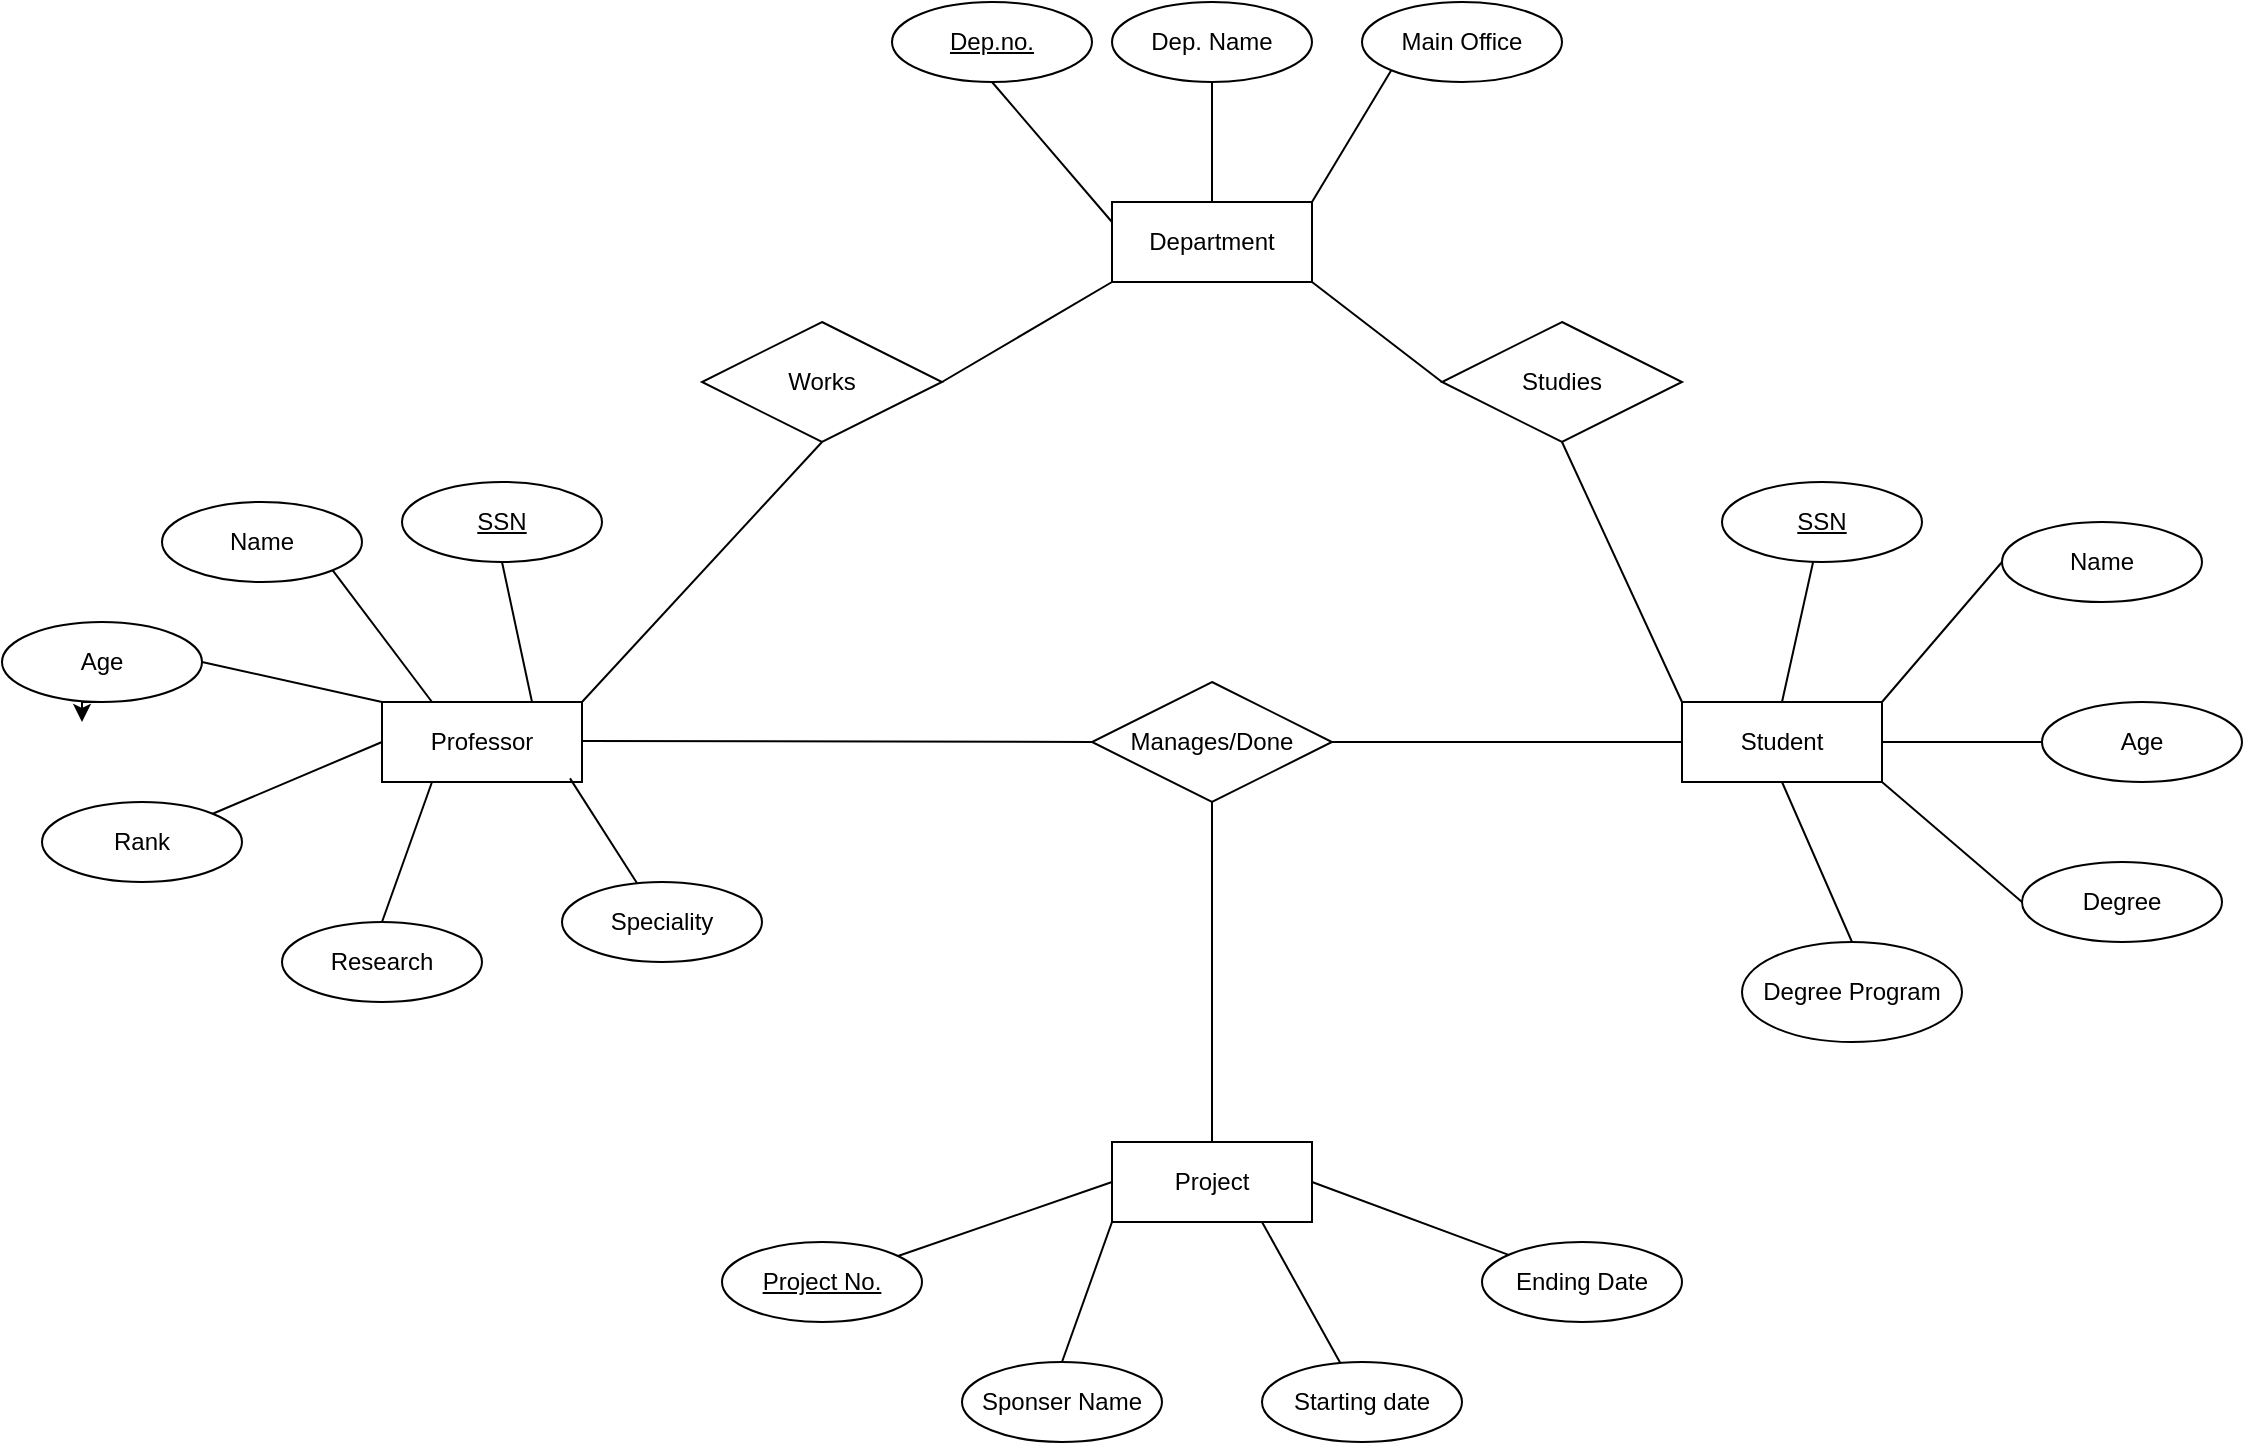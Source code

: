 <mxfile version="22.1.17" type="github">
  <diagram id="R2lEEEUBdFMjLlhIrx00" name="Page-1">
    <mxGraphModel dx="2085" dy="681" grid="1" gridSize="10" guides="1" tooltips="1" connect="1" arrows="1" fold="1" page="1" pageScale="1" pageWidth="850" pageHeight="1100" math="0" shadow="0" extFonts="Permanent Marker^https://fonts.googleapis.com/css?family=Permanent+Marker">
      <root>
        <mxCell id="0" />
        <mxCell id="1" parent="0" />
        <mxCell id="IUUmMOL3crDyiJliO-Nq-1" value="Student" style="whiteSpace=wrap;html=1;align=center;" vertex="1" parent="1">
          <mxGeometry x="660" y="410" width="100" height="40" as="geometry" />
        </mxCell>
        <mxCell id="IUUmMOL3crDyiJliO-Nq-2" value="Project" style="whiteSpace=wrap;html=1;align=center;" vertex="1" parent="1">
          <mxGeometry x="375" y="630" width="100" height="40" as="geometry" />
        </mxCell>
        <mxCell id="IUUmMOL3crDyiJliO-Nq-3" value="Professor" style="whiteSpace=wrap;html=1;align=center;" vertex="1" parent="1">
          <mxGeometry x="10" y="410" width="100" height="40" as="geometry" />
        </mxCell>
        <mxCell id="IUUmMOL3crDyiJliO-Nq-4" value="Department" style="whiteSpace=wrap;html=1;align=center;" vertex="1" parent="1">
          <mxGeometry x="375" y="160" width="100" height="40" as="geometry" />
        </mxCell>
        <mxCell id="IUUmMOL3crDyiJliO-Nq-5" value="Manages/Done" style="shape=rhombus;perimeter=rhombusPerimeter;whiteSpace=wrap;html=1;align=center;" vertex="1" parent="1">
          <mxGeometry x="365" y="400" width="120" height="60" as="geometry" />
        </mxCell>
        <mxCell id="IUUmMOL3crDyiJliO-Nq-6" value="Studies" style="shape=rhombus;perimeter=rhombusPerimeter;whiteSpace=wrap;html=1;align=center;" vertex="1" parent="1">
          <mxGeometry x="540" y="220" width="120" height="60" as="geometry" />
        </mxCell>
        <mxCell id="IUUmMOL3crDyiJliO-Nq-7" value="Works" style="shape=rhombus;perimeter=rhombusPerimeter;whiteSpace=wrap;html=1;align=center;" vertex="1" parent="1">
          <mxGeometry x="170" y="220" width="120" height="60" as="geometry" />
        </mxCell>
        <mxCell id="IUUmMOL3crDyiJliO-Nq-8" value="" style="endArrow=none;html=1;rounded=0;entryX=0;entryY=0.5;entryDx=0;entryDy=0;" edge="1" parent="1" target="IUUmMOL3crDyiJliO-Nq-5">
          <mxGeometry relative="1" as="geometry">
            <mxPoint x="110" y="429.5" as="sourcePoint" />
            <mxPoint x="270" y="429.5" as="targetPoint" />
          </mxGeometry>
        </mxCell>
        <mxCell id="IUUmMOL3crDyiJliO-Nq-9" value="" style="endArrow=none;html=1;rounded=0;entryX=1;entryY=0.5;entryDx=0;entryDy=0;exitX=0;exitY=1;exitDx=0;exitDy=0;" edge="1" parent="1" source="IUUmMOL3crDyiJliO-Nq-4" target="IUUmMOL3crDyiJliO-Nq-7">
          <mxGeometry relative="1" as="geometry">
            <mxPoint x="120" y="439.5" as="sourcePoint" />
            <mxPoint x="375" y="440" as="targetPoint" />
          </mxGeometry>
        </mxCell>
        <mxCell id="IUUmMOL3crDyiJliO-Nq-10" value="" style="endArrow=none;html=1;rounded=0;entryX=0.5;entryY=1;entryDx=0;entryDy=0;exitX=1;exitY=0;exitDx=0;exitDy=0;" edge="1" parent="1" source="IUUmMOL3crDyiJliO-Nq-3" target="IUUmMOL3crDyiJliO-Nq-7">
          <mxGeometry relative="1" as="geometry">
            <mxPoint x="130" y="449.5" as="sourcePoint" />
            <mxPoint x="385" y="450" as="targetPoint" />
          </mxGeometry>
        </mxCell>
        <mxCell id="IUUmMOL3crDyiJliO-Nq-11" value="" style="endArrow=none;html=1;rounded=0;entryX=1;entryY=0.5;entryDx=0;entryDy=0;exitX=0;exitY=0.5;exitDx=0;exitDy=0;" edge="1" parent="1" source="IUUmMOL3crDyiJliO-Nq-1" target="IUUmMOL3crDyiJliO-Nq-5">
          <mxGeometry relative="1" as="geometry">
            <mxPoint x="140" y="459.5" as="sourcePoint" />
            <mxPoint x="395" y="460" as="targetPoint" />
          </mxGeometry>
        </mxCell>
        <mxCell id="IUUmMOL3crDyiJliO-Nq-12" value="" style="endArrow=none;html=1;rounded=0;entryX=0.5;entryY=1;entryDx=0;entryDy=0;exitX=0.5;exitY=0;exitDx=0;exitDy=0;" edge="1" parent="1" source="IUUmMOL3crDyiJliO-Nq-2" target="IUUmMOL3crDyiJliO-Nq-5">
          <mxGeometry relative="1" as="geometry">
            <mxPoint x="150" y="469.5" as="sourcePoint" />
            <mxPoint x="405" y="470" as="targetPoint" />
          </mxGeometry>
        </mxCell>
        <mxCell id="IUUmMOL3crDyiJliO-Nq-13" value="Name" style="ellipse;whiteSpace=wrap;html=1;align=center;" vertex="1" parent="1">
          <mxGeometry x="-100" y="310" width="100" height="40" as="geometry" />
        </mxCell>
        <mxCell id="IUUmMOL3crDyiJliO-Nq-15" value="Research" style="ellipse;whiteSpace=wrap;html=1;align=center;" vertex="1" parent="1">
          <mxGeometry x="-40" y="520" width="100" height="40" as="geometry" />
        </mxCell>
        <mxCell id="IUUmMOL3crDyiJliO-Nq-16" value="Speciality" style="ellipse;whiteSpace=wrap;html=1;align=center;" vertex="1" parent="1">
          <mxGeometry x="100" y="500" width="100" height="40" as="geometry" />
        </mxCell>
        <mxCell id="IUUmMOL3crDyiJliO-Nq-28" style="edgeStyle=orthogonalEdgeStyle;rounded=0;orthogonalLoop=1;jettySize=auto;html=1;exitX=0.5;exitY=1;exitDx=0;exitDy=0;" edge="1" parent="1" source="IUUmMOL3crDyiJliO-Nq-17">
          <mxGeometry relative="1" as="geometry">
            <mxPoint x="-140" y="420" as="targetPoint" />
          </mxGeometry>
        </mxCell>
        <mxCell id="IUUmMOL3crDyiJliO-Nq-17" value="Age" style="ellipse;whiteSpace=wrap;html=1;align=center;" vertex="1" parent="1">
          <mxGeometry x="-180" y="370" width="100" height="40" as="geometry" />
        </mxCell>
        <mxCell id="IUUmMOL3crDyiJliO-Nq-18" value="Rank" style="ellipse;whiteSpace=wrap;html=1;align=center;" vertex="1" parent="1">
          <mxGeometry x="-160" y="460" width="100" height="40" as="geometry" />
        </mxCell>
        <mxCell id="IUUmMOL3crDyiJliO-Nq-19" value="" style="endArrow=none;html=1;rounded=0;entryX=0.5;entryY=0;entryDx=0;entryDy=0;" edge="1" parent="1" source="IUUmMOL3crDyiJliO-Nq-52" target="IUUmMOL3crDyiJliO-Nq-1">
          <mxGeometry relative="1" as="geometry">
            <mxPoint x="764.645" y="354.142" as="sourcePoint" />
            <mxPoint x="300" y="260" as="targetPoint" />
          </mxGeometry>
        </mxCell>
        <mxCell id="IUUmMOL3crDyiJliO-Nq-20" value="" style="endArrow=none;html=1;rounded=0;entryX=0;entryY=0;entryDx=0;entryDy=0;exitX=0.5;exitY=1;exitDx=0;exitDy=0;" edge="1" parent="1" source="IUUmMOL3crDyiJliO-Nq-6" target="IUUmMOL3crDyiJliO-Nq-1">
          <mxGeometry relative="1" as="geometry">
            <mxPoint x="395" y="220" as="sourcePoint" />
            <mxPoint x="310" y="270" as="targetPoint" />
          </mxGeometry>
        </mxCell>
        <mxCell id="IUUmMOL3crDyiJliO-Nq-21" value="" style="endArrow=none;html=1;rounded=0;entryX=0;entryY=0.5;entryDx=0;entryDy=0;exitX=1;exitY=1;exitDx=0;exitDy=0;" edge="1" parent="1" source="IUUmMOL3crDyiJliO-Nq-4" target="IUUmMOL3crDyiJliO-Nq-6">
          <mxGeometry relative="1" as="geometry">
            <mxPoint x="405" y="230" as="sourcePoint" />
            <mxPoint x="320" y="280" as="targetPoint" />
          </mxGeometry>
        </mxCell>
        <mxCell id="IUUmMOL3crDyiJliO-Nq-22" value="Degree Program" style="ellipse;whiteSpace=wrap;html=1;align=center;" vertex="1" parent="1">
          <mxGeometry x="690" y="530" width="110" height="50" as="geometry" />
        </mxCell>
        <mxCell id="IUUmMOL3crDyiJliO-Nq-24" value="Dep. Name" style="ellipse;whiteSpace=wrap;html=1;align=center;" vertex="1" parent="1">
          <mxGeometry x="375" y="60" width="100" height="40" as="geometry" />
        </mxCell>
        <mxCell id="IUUmMOL3crDyiJliO-Nq-25" value="Main Office" style="ellipse;whiteSpace=wrap;html=1;align=center;" vertex="1" parent="1">
          <mxGeometry x="500" y="60" width="100" height="40" as="geometry" />
        </mxCell>
        <mxCell id="IUUmMOL3crDyiJliO-Nq-27" value="Name" style="ellipse;whiteSpace=wrap;html=1;align=center;" vertex="1" parent="1">
          <mxGeometry x="820" y="320" width="100" height="40" as="geometry" />
        </mxCell>
        <mxCell id="IUUmMOL3crDyiJliO-Nq-29" value="Ending Date" style="ellipse;whiteSpace=wrap;html=1;align=center;" vertex="1" parent="1">
          <mxGeometry x="560" y="680" width="100" height="40" as="geometry" />
        </mxCell>
        <mxCell id="IUUmMOL3crDyiJliO-Nq-30" value="Starting date" style="ellipse;whiteSpace=wrap;html=1;align=center;" vertex="1" parent="1">
          <mxGeometry x="450" y="740" width="100" height="40" as="geometry" />
        </mxCell>
        <mxCell id="IUUmMOL3crDyiJliO-Nq-31" value="Sponser Name" style="ellipse;whiteSpace=wrap;html=1;align=center;" vertex="1" parent="1">
          <mxGeometry x="300" y="740" width="100" height="40" as="geometry" />
        </mxCell>
        <mxCell id="IUUmMOL3crDyiJliO-Nq-33" value="" style="endArrow=none;html=1;rounded=0;entryX=1;entryY=0;entryDx=0;entryDy=0;exitX=0;exitY=0.5;exitDx=0;exitDy=0;" edge="1" parent="1" source="IUUmMOL3crDyiJliO-Nq-27" target="IUUmMOL3crDyiJliO-Nq-1">
          <mxGeometry relative="1" as="geometry">
            <mxPoint x="775" y="364" as="sourcePoint" />
            <mxPoint x="770" y="420" as="targetPoint" />
          </mxGeometry>
        </mxCell>
        <mxCell id="IUUmMOL3crDyiJliO-Nq-34" value="" style="endArrow=none;html=1;rounded=0;exitX=1;exitY=0.5;exitDx=0;exitDy=0;" edge="1" parent="1" source="IUUmMOL3crDyiJliO-Nq-2" target="IUUmMOL3crDyiJliO-Nq-29">
          <mxGeometry relative="1" as="geometry">
            <mxPoint x="785" y="374" as="sourcePoint" />
            <mxPoint x="780" y="430" as="targetPoint" />
          </mxGeometry>
        </mxCell>
        <mxCell id="IUUmMOL3crDyiJliO-Nq-35" value="" style="endArrow=none;html=1;rounded=0;exitX=0.75;exitY=1;exitDx=0;exitDy=0;" edge="1" parent="1" source="IUUmMOL3crDyiJliO-Nq-2" target="IUUmMOL3crDyiJliO-Nq-30">
          <mxGeometry relative="1" as="geometry">
            <mxPoint x="795" y="384" as="sourcePoint" />
            <mxPoint x="790" y="440" as="targetPoint" />
          </mxGeometry>
        </mxCell>
        <mxCell id="IUUmMOL3crDyiJliO-Nq-36" value="" style="endArrow=none;html=1;rounded=0;entryX=0.5;entryY=0;entryDx=0;entryDy=0;exitX=0;exitY=1;exitDx=0;exitDy=0;" edge="1" parent="1" source="IUUmMOL3crDyiJliO-Nq-2" target="IUUmMOL3crDyiJliO-Nq-31">
          <mxGeometry relative="1" as="geometry">
            <mxPoint x="805" y="394" as="sourcePoint" />
            <mxPoint x="800" y="450" as="targetPoint" />
          </mxGeometry>
        </mxCell>
        <mxCell id="IUUmMOL3crDyiJliO-Nq-37" value="" style="endArrow=none;html=1;rounded=0;entryX=0.5;entryY=0;entryDx=0;entryDy=0;exitX=0.5;exitY=1;exitDx=0;exitDy=0;" edge="1" parent="1" source="IUUmMOL3crDyiJliO-Nq-1" target="IUUmMOL3crDyiJliO-Nq-22">
          <mxGeometry relative="1" as="geometry">
            <mxPoint x="700" y="460" as="sourcePoint" />
            <mxPoint x="810" y="460" as="targetPoint" />
          </mxGeometry>
        </mxCell>
        <mxCell id="IUUmMOL3crDyiJliO-Nq-40" value="" style="endArrow=none;html=1;rounded=0;exitX=0;exitY=0.5;exitDx=0;exitDy=0;" edge="1" parent="1" source="IUUmMOL3crDyiJliO-Nq-2">
          <mxGeometry relative="1" as="geometry">
            <mxPoint x="385" y="680" as="sourcePoint" />
            <mxPoint x="268.028" y="687.015" as="targetPoint" />
          </mxGeometry>
        </mxCell>
        <mxCell id="IUUmMOL3crDyiJliO-Nq-41" value="" style="endArrow=none;html=1;rounded=0;exitX=0.94;exitY=0.955;exitDx=0;exitDy=0;exitPerimeter=0;" edge="1" parent="1" source="IUUmMOL3crDyiJliO-Nq-3" target="IUUmMOL3crDyiJliO-Nq-16">
          <mxGeometry relative="1" as="geometry">
            <mxPoint x="385" y="660" as="sourcePoint" />
            <mxPoint x="278" y="697" as="targetPoint" />
          </mxGeometry>
        </mxCell>
        <mxCell id="IUUmMOL3crDyiJliO-Nq-42" value="" style="endArrow=none;html=1;rounded=0;exitX=0.25;exitY=1;exitDx=0;exitDy=0;entryX=0.5;entryY=0;entryDx=0;entryDy=0;" edge="1" parent="1" source="IUUmMOL3crDyiJliO-Nq-3" target="IUUmMOL3crDyiJliO-Nq-15">
          <mxGeometry relative="1" as="geometry">
            <mxPoint x="114" y="458" as="sourcePoint" />
            <mxPoint x="147" y="511" as="targetPoint" />
          </mxGeometry>
        </mxCell>
        <mxCell id="IUUmMOL3crDyiJliO-Nq-43" value="" style="endArrow=none;html=1;rounded=0;exitX=1;exitY=1;exitDx=0;exitDy=0;entryX=0.25;entryY=0;entryDx=0;entryDy=0;" edge="1" parent="1" source="IUUmMOL3crDyiJliO-Nq-13" target="IUUmMOL3crDyiJliO-Nq-3">
          <mxGeometry relative="1" as="geometry">
            <mxPoint x="45" y="460" as="sourcePoint" />
            <mxPoint x="20" y="530" as="targetPoint" />
          </mxGeometry>
        </mxCell>
        <mxCell id="IUUmMOL3crDyiJliO-Nq-44" value="" style="endArrow=none;html=1;rounded=0;exitX=0;exitY=0;exitDx=0;exitDy=0;entryX=1;entryY=0.5;entryDx=0;entryDy=0;" edge="1" parent="1" source="IUUmMOL3crDyiJliO-Nq-3" target="IUUmMOL3crDyiJliO-Nq-17">
          <mxGeometry relative="1" as="geometry">
            <mxPoint x="55" y="470" as="sourcePoint" />
            <mxPoint x="30" y="540" as="targetPoint" />
          </mxGeometry>
        </mxCell>
        <mxCell id="IUUmMOL3crDyiJliO-Nq-45" value="" style="endArrow=none;html=1;rounded=0;exitX=0;exitY=0.5;exitDx=0;exitDy=0;entryX=1;entryY=0;entryDx=0;entryDy=0;" edge="1" parent="1" source="IUUmMOL3crDyiJliO-Nq-3" target="IUUmMOL3crDyiJliO-Nq-18">
          <mxGeometry relative="1" as="geometry">
            <mxPoint x="65" y="480" as="sourcePoint" />
            <mxPoint x="40" y="550" as="targetPoint" />
          </mxGeometry>
        </mxCell>
        <mxCell id="IUUmMOL3crDyiJliO-Nq-46" value="" style="endArrow=none;html=1;rounded=0;exitX=0.5;exitY=1;exitDx=0;exitDy=0;entryX=0.75;entryY=0;entryDx=0;entryDy=0;" edge="1" parent="1" target="IUUmMOL3crDyiJliO-Nq-3">
          <mxGeometry relative="1" as="geometry">
            <mxPoint x="70" y="340" as="sourcePoint" />
            <mxPoint x="45" y="420" as="targetPoint" />
          </mxGeometry>
        </mxCell>
        <mxCell id="IUUmMOL3crDyiJliO-Nq-47" value="" style="endArrow=none;html=1;rounded=0;entryX=0;entryY=1;entryDx=0;entryDy=0;exitX=1;exitY=0;exitDx=0;exitDy=0;" edge="1" parent="1" source="IUUmMOL3crDyiJliO-Nq-4" target="IUUmMOL3crDyiJliO-Nq-25">
          <mxGeometry relative="1" as="geometry">
            <mxPoint x="385" y="210" as="sourcePoint" />
            <mxPoint x="300" y="260" as="targetPoint" />
          </mxGeometry>
        </mxCell>
        <mxCell id="IUUmMOL3crDyiJliO-Nq-48" value="" style="endArrow=none;html=1;rounded=0;entryX=0.5;entryY=1;entryDx=0;entryDy=0;exitX=0.5;exitY=0;exitDx=0;exitDy=0;" edge="1" parent="1" source="IUUmMOL3crDyiJliO-Nq-4" target="IUUmMOL3crDyiJliO-Nq-24">
          <mxGeometry relative="1" as="geometry">
            <mxPoint x="395" y="220" as="sourcePoint" />
            <mxPoint x="310" y="270" as="targetPoint" />
          </mxGeometry>
        </mxCell>
        <mxCell id="IUUmMOL3crDyiJliO-Nq-49" value="" style="endArrow=none;html=1;rounded=0;entryX=0.5;entryY=1;entryDx=0;entryDy=0;exitX=0;exitY=0.25;exitDx=0;exitDy=0;" edge="1" parent="1" source="IUUmMOL3crDyiJliO-Nq-4" target="IUUmMOL3crDyiJliO-Nq-51">
          <mxGeometry relative="1" as="geometry">
            <mxPoint x="405" y="230" as="sourcePoint" />
            <mxPoint x="335.355" y="94.142" as="targetPoint" />
          </mxGeometry>
        </mxCell>
        <mxCell id="IUUmMOL3crDyiJliO-Nq-50" value="SSN" style="ellipse;whiteSpace=wrap;html=1;align=center;fontStyle=4;" vertex="1" parent="1">
          <mxGeometry x="20" y="300" width="100" height="40" as="geometry" />
        </mxCell>
        <mxCell id="IUUmMOL3crDyiJliO-Nq-51" value="Dep.no." style="ellipse;whiteSpace=wrap;html=1;align=center;fontStyle=4;" vertex="1" parent="1">
          <mxGeometry x="265" y="60" width="100" height="40" as="geometry" />
        </mxCell>
        <mxCell id="IUUmMOL3crDyiJliO-Nq-52" value="SSN" style="ellipse;whiteSpace=wrap;html=1;align=center;fontStyle=4;" vertex="1" parent="1">
          <mxGeometry x="680" y="300" width="100" height="40" as="geometry" />
        </mxCell>
        <mxCell id="IUUmMOL3crDyiJliO-Nq-53" value="Degree" style="ellipse;whiteSpace=wrap;html=1;align=center;" vertex="1" parent="1">
          <mxGeometry x="830" y="490" width="100" height="40" as="geometry" />
        </mxCell>
        <mxCell id="IUUmMOL3crDyiJliO-Nq-54" value="Age" style="ellipse;whiteSpace=wrap;html=1;align=center;" vertex="1" parent="1">
          <mxGeometry x="840" y="410" width="100" height="40" as="geometry" />
        </mxCell>
        <mxCell id="IUUmMOL3crDyiJliO-Nq-55" value="" style="endArrow=none;html=1;rounded=0;entryX=1;entryY=0.5;entryDx=0;entryDy=0;exitX=0;exitY=0.5;exitDx=0;exitDy=0;" edge="1" parent="1" source="IUUmMOL3crDyiJliO-Nq-54" target="IUUmMOL3crDyiJliO-Nq-1">
          <mxGeometry relative="1" as="geometry">
            <mxPoint x="830" y="350" as="sourcePoint" />
            <mxPoint x="770" y="420" as="targetPoint" />
          </mxGeometry>
        </mxCell>
        <mxCell id="IUUmMOL3crDyiJliO-Nq-56" value="" style="endArrow=none;html=1;rounded=0;entryX=1;entryY=1;entryDx=0;entryDy=0;exitX=0;exitY=0.5;exitDx=0;exitDy=0;" edge="1" parent="1" source="IUUmMOL3crDyiJliO-Nq-53" target="IUUmMOL3crDyiJliO-Nq-1">
          <mxGeometry relative="1" as="geometry">
            <mxPoint x="840" y="360" as="sourcePoint" />
            <mxPoint x="780" y="430" as="targetPoint" />
          </mxGeometry>
        </mxCell>
        <mxCell id="IUUmMOL3crDyiJliO-Nq-57" value="Project No." style="ellipse;whiteSpace=wrap;html=1;align=center;fontStyle=4;" vertex="1" parent="1">
          <mxGeometry x="180" y="680" width="100" height="40" as="geometry" />
        </mxCell>
      </root>
    </mxGraphModel>
  </diagram>
</mxfile>
